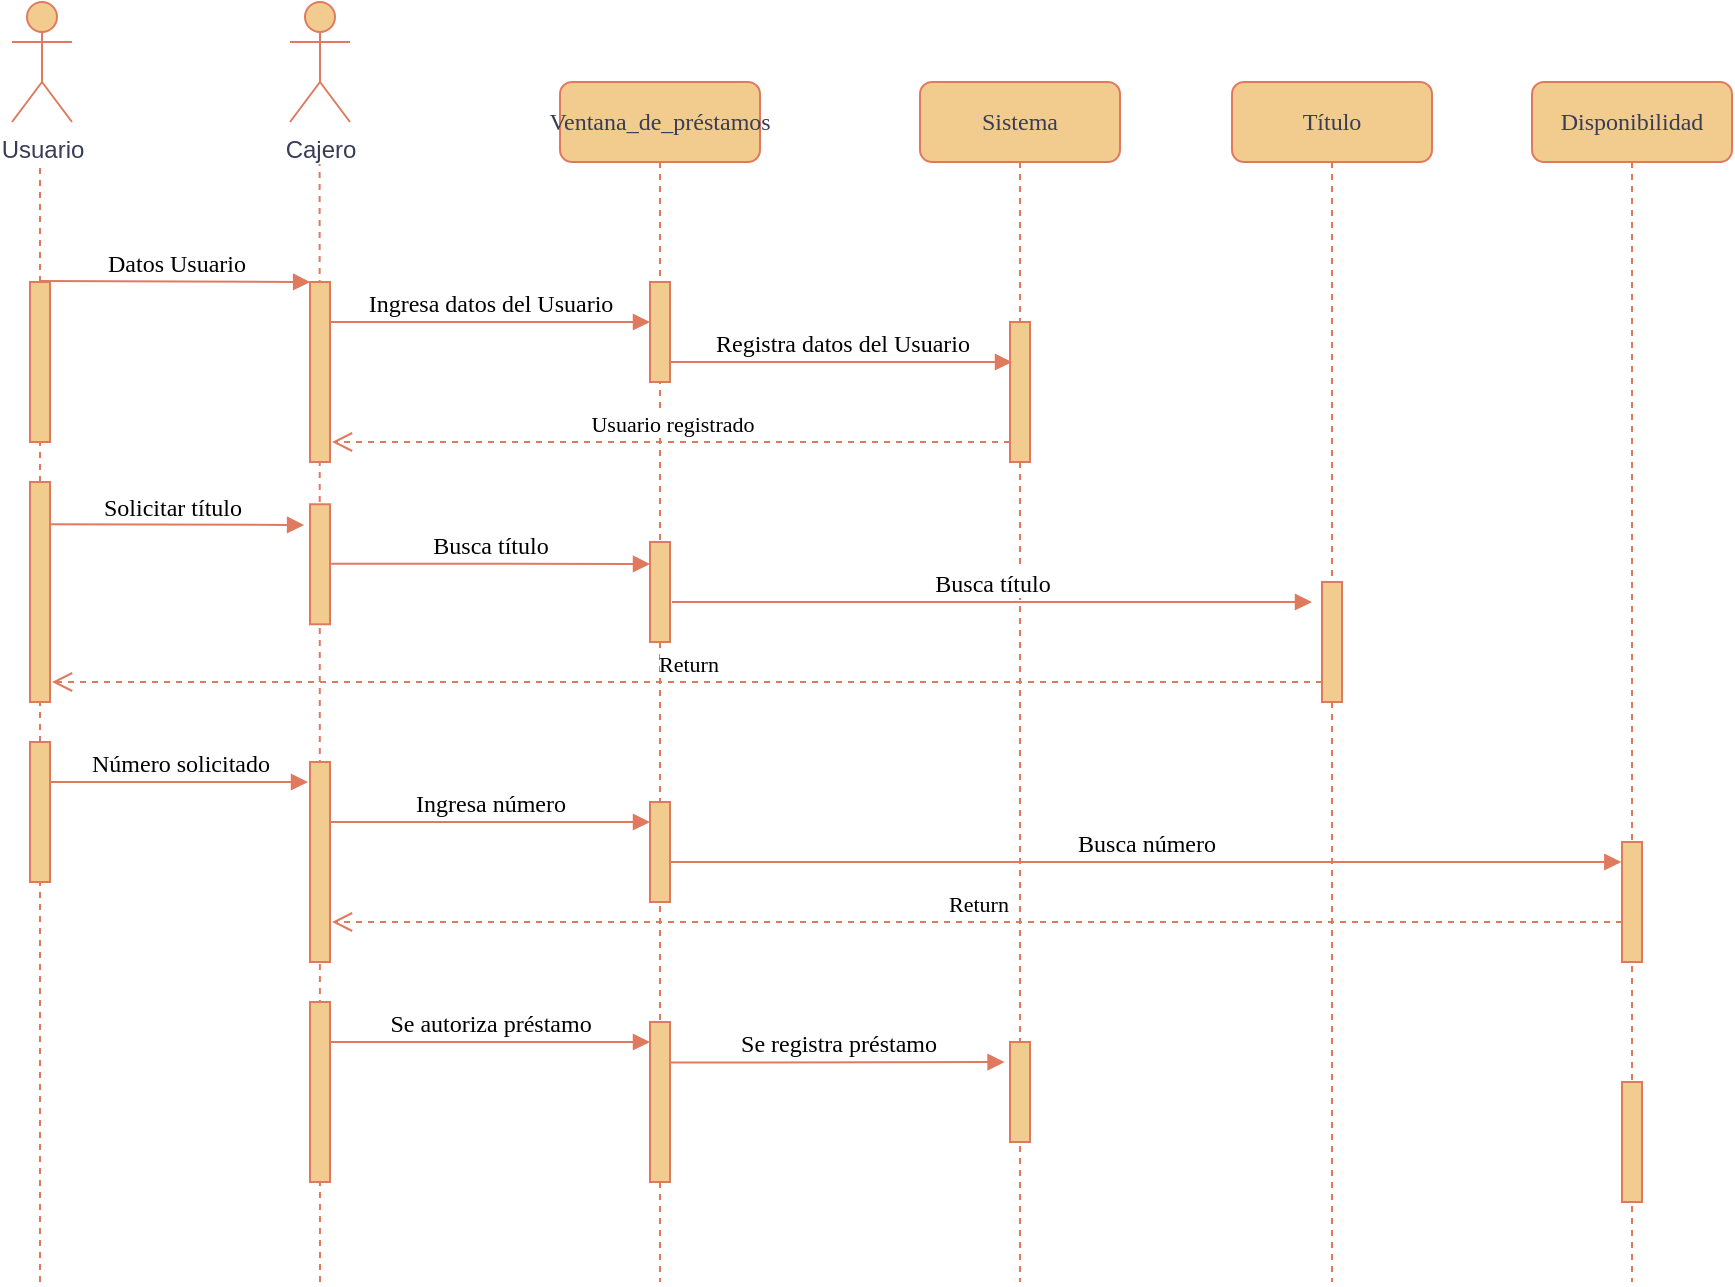 <mxfile version="26.1.0">
  <diagram name="Page-1" id="13e1069c-82ec-6db2-03f1-153e76fe0fe0">
    <mxGraphModel dx="1147" dy="582" grid="1" gridSize="10" guides="1" tooltips="1" connect="1" arrows="1" fold="1" page="1" pageScale="1" pageWidth="1100" pageHeight="850" background="none" math="0" shadow="0">
      <root>
        <mxCell id="0" />
        <mxCell id="1" parent="0" />
        <mxCell id="aNxzwedwmyuNyyBQY9wG-8" value="" style="endArrow=none;dashed=1;html=1;rounded=0;labelBackgroundColor=none;strokeColor=#E07A5F;fontColor=default;" parent="1" source="aNxzwedwmyuNyyBQY9wG-7" edge="1">
          <mxGeometry width="50" height="50" relative="1" as="geometry">
            <mxPoint x="54" y="480.406" as="sourcePoint" />
            <mxPoint x="54" y="119.59" as="targetPoint" />
          </mxGeometry>
        </mxCell>
        <mxCell id="aNxzwedwmyuNyyBQY9wG-2" value="" style="endArrow=none;dashed=1;html=1;rounded=0;labelBackgroundColor=none;strokeColor=#E07A5F;fontColor=default;" parent="1" edge="1">
          <mxGeometry width="50" height="50" relative="1" as="geometry">
            <mxPoint x="194" y="680" as="sourcePoint" />
            <mxPoint x="193.8" y="120" as="targetPoint" />
          </mxGeometry>
        </mxCell>
        <mxCell id="7baba1c4bc27f4b0-2" value="Ventana_de_préstamos" style="shape=umlLifeline;perimeter=lifelinePerimeter;whiteSpace=wrap;html=1;container=1;collapsible=0;recursiveResize=0;outlineConnect=0;rounded=1;shadow=0;comic=0;labelBackgroundColor=none;strokeWidth=1;fontFamily=Verdana;fontSize=12;align=center;fillColor=#F2CC8F;strokeColor=#E07A5F;fontColor=#393C56;" parent="1" vertex="1">
          <mxGeometry x="314" y="80" width="100" height="600" as="geometry" />
        </mxCell>
        <mxCell id="7baba1c4bc27f4b0-10" value="" style="html=1;points=[];perimeter=orthogonalPerimeter;rounded=0;shadow=0;comic=0;labelBackgroundColor=none;strokeWidth=1;fontFamily=Verdana;fontSize=12;align=center;fillColor=#F2CC8F;strokeColor=#E07A5F;fontColor=#393C56;" parent="7baba1c4bc27f4b0-2" vertex="1">
          <mxGeometry x="45" y="100" width="10" height="50" as="geometry" />
        </mxCell>
        <mxCell id="aNxzwedwmyuNyyBQY9wG-16" value="" style="html=1;points=[];perimeter=orthogonalPerimeter;rounded=0;shadow=0;comic=0;labelBackgroundColor=none;strokeWidth=1;fontFamily=Verdana;fontSize=12;align=center;fillColor=#F2CC8F;strokeColor=#E07A5F;fontColor=#393C56;" parent="7baba1c4bc27f4b0-2" vertex="1">
          <mxGeometry x="45" y="230" width="10" height="50" as="geometry" />
        </mxCell>
        <mxCell id="jOt09YjKfSBU77PWWCHC-18" value="" style="html=1;points=[];perimeter=orthogonalPerimeter;rounded=0;shadow=0;comic=0;labelBackgroundColor=none;strokeWidth=1;fontFamily=Verdana;fontSize=12;align=center;fillColor=#F2CC8F;strokeColor=#E07A5F;fontColor=#393C56;" vertex="1" parent="7baba1c4bc27f4b0-2">
          <mxGeometry x="45" y="360" width="10" height="50" as="geometry" />
        </mxCell>
        <mxCell id="jOt09YjKfSBU77PWWCHC-20" value="Busca número" style="html=1;verticalAlign=bottom;endArrow=block;labelBackgroundColor=none;fontFamily=Verdana;fontSize=12;edgeStyle=elbowEdgeStyle;elbow=vertical;entryX=-0.033;entryY=0.161;entryDx=0;entryDy=0;entryPerimeter=0;strokeColor=#E07A5F;fontColor=default;" edge="1" parent="7baba1c4bc27f4b0-2" target="jOt09YjKfSBU77PWWCHC-16">
          <mxGeometry relative="1" as="geometry">
            <mxPoint x="55" y="390" as="sourcePoint" />
            <mxPoint x="516" y="390" as="targetPoint" />
            <Array as="points" />
          </mxGeometry>
        </mxCell>
        <mxCell id="jOt09YjKfSBU77PWWCHC-26" value="" style="html=1;points=[];perimeter=orthogonalPerimeter;rounded=0;shadow=0;comic=0;labelBackgroundColor=none;strokeWidth=1;fontFamily=Verdana;fontSize=12;align=center;fillColor=#F2CC8F;strokeColor=#E07A5F;fontColor=#393C56;" vertex="1" parent="7baba1c4bc27f4b0-2">
          <mxGeometry x="45" y="470" width="10" height="80" as="geometry" />
        </mxCell>
        <mxCell id="jOt09YjKfSBU77PWWCHC-28" value="Se registra préstamo" style="html=1;verticalAlign=bottom;endArrow=block;labelBackgroundColor=none;fontFamily=Verdana;fontSize=12;edgeStyle=elbowEdgeStyle;elbow=vertical;entryX=-0.172;entryY=0.204;entryDx=0;entryDy=0;entryPerimeter=0;strokeColor=#E07A5F;fontColor=default;" edge="1" parent="7baba1c4bc27f4b0-2">
          <mxGeometry relative="1" as="geometry">
            <mxPoint x="55" y="490.28" as="sourcePoint" />
            <mxPoint x="222.28" y="490.2" as="targetPoint" />
            <Array as="points" />
          </mxGeometry>
        </mxCell>
        <mxCell id="7baba1c4bc27f4b0-3" value="Sistema" style="shape=umlLifeline;perimeter=lifelinePerimeter;whiteSpace=wrap;html=1;container=1;collapsible=0;recursiveResize=0;outlineConnect=0;rounded=1;shadow=0;comic=0;labelBackgroundColor=none;strokeWidth=1;fontFamily=Verdana;fontSize=12;align=center;fillColor=#F2CC8F;strokeColor=#E07A5F;fontColor=#393C56;" parent="1" vertex="1">
          <mxGeometry x="494" y="80" width="100" height="600" as="geometry" />
        </mxCell>
        <mxCell id="7baba1c4bc27f4b0-13" value="" style="html=1;points=[];perimeter=orthogonalPerimeter;rounded=0;shadow=0;comic=0;labelBackgroundColor=none;strokeWidth=1;fontFamily=Verdana;fontSize=12;align=center;fillColor=#F2CC8F;strokeColor=#E07A5F;fontColor=#393C56;" parent="7baba1c4bc27f4b0-3" vertex="1">
          <mxGeometry x="45" y="120" width="10" height="70" as="geometry" />
        </mxCell>
        <mxCell id="jOt09YjKfSBU77PWWCHC-8" value="&lt;span style=&quot;background-color: light-dark(#ffffff, var(--ge-dark-color, #121212));&quot;&gt;Busca título&lt;/span&gt;" style="html=1;verticalAlign=bottom;endArrow=block;labelBackgroundColor=none;fontFamily=Verdana;fontSize=12;edgeStyle=elbowEdgeStyle;elbow=vertical;strokeColor=#E07A5F;fontColor=default;" edge="1" parent="7baba1c4bc27f4b0-3">
          <mxGeometry relative="1" as="geometry">
            <mxPoint x="-124" y="260.0" as="sourcePoint" />
            <mxPoint x="196" y="260" as="targetPoint" />
          </mxGeometry>
        </mxCell>
        <mxCell id="jOt09YjKfSBU77PWWCHC-21" value="&lt;span style=&quot;background-color: light-dark(#ffffff, var(--ge-dark-color, #121212));&quot;&gt;&lt;font style=&quot;font-size: 11px;&quot;&gt;Return&lt;/font&gt;&lt;/span&gt;" style="html=1;verticalAlign=bottom;endArrow=open;dashed=1;endSize=8;labelBackgroundColor=none;fontFamily=Verdana;fontSize=12;edgeStyle=elbowEdgeStyle;elbow=vertical;strokeColor=#E07A5F;fontColor=default;" edge="1" parent="7baba1c4bc27f4b0-3">
          <mxGeometry x="-0.002" relative="1" as="geometry">
            <mxPoint x="-294" y="420" as="targetPoint" />
            <Array as="points">
              <mxPoint x="-264" y="420" />
            </Array>
            <mxPoint x="351" y="420" as="sourcePoint" />
            <mxPoint as="offset" />
          </mxGeometry>
        </mxCell>
        <mxCell id="jOt09YjKfSBU77PWWCHC-27" value="&lt;span style=&quot;color: rgba(0, 0, 0, 0); font-family: monospace; font-size: 0px; text-align: start;&quot;&gt;%3CmxGraphModel%3E%3Croot%3E%3CmxCell%20id%3D%220%22%2F%3E%3CmxCell%20id%3D%221%22%20parent%3D%220%22%2F%3E%3CmxCell%20id%3D%222%22%20value%3D%22Se%20autoriza%20pr%C3%A9stamo%22%20style%3D%22html%3D1%3BverticalAlign%3Dbottom%3BendArrow%3Dblock%3BlabelBackgroundColor%3Dnone%3BfontFamily%3DVerdana%3BfontSize%3D12%3BedgeStyle%3DelbowEdgeStyle%3Belbow%3Dvertical%3B%22%20edge%3D%221%22%20parent%3D%221%22%3E%3CmxGeometry%20relative%3D%221%22%20as%3D%22geometry%22%3E%3CmxPoint%20x%3D%22199%22%20y%3D%22560%22%20as%3D%22sourcePoint%22%2F%3E%3CmxPoint%20x%3D%22359%22%20y%3D%22560%22%20as%3D%22targetPoint%22%2F%3E%3CArray%20as%3D%22points%22%2F%3E%3C%2FmxGeometry%3E%3C%2FmxCell%3E%3C%2Froot%3E%3C%2FmxGraphModel%3E&lt;/span&gt;" style="html=1;points=[];perimeter=orthogonalPerimeter;rounded=0;shadow=0;comic=0;labelBackgroundColor=none;strokeWidth=1;fontFamily=Verdana;fontSize=12;align=center;fillColor=#F2CC8F;strokeColor=#E07A5F;fontColor=#393C56;" vertex="1" parent="7baba1c4bc27f4b0-3">
          <mxGeometry x="45" y="480" width="10" height="50" as="geometry" />
        </mxCell>
        <mxCell id="7baba1c4bc27f4b0-11" value="Ingresa datos del Usuario" style="html=1;verticalAlign=bottom;endArrow=block;entryX=0;entryY=0;labelBackgroundColor=none;fontFamily=Verdana;fontSize=12;edgeStyle=elbowEdgeStyle;elbow=vertical;strokeColor=#E07A5F;fontColor=default;" parent="1" edge="1">
          <mxGeometry relative="1" as="geometry">
            <mxPoint x="199" y="200" as="sourcePoint" />
            <mxPoint x="359" y="200" as="targetPoint" />
          </mxGeometry>
        </mxCell>
        <mxCell id="7baba1c4bc27f4b0-14" value="Registra datos del Usuario" style="html=1;verticalAlign=bottom;endArrow=block;labelBackgroundColor=none;fontFamily=Verdana;fontSize=12;edgeStyle=elbowEdgeStyle;elbow=vertical;strokeColor=#E07A5F;fontColor=default;" parent="1" source="7baba1c4bc27f4b0-10" edge="1">
          <mxGeometry relative="1" as="geometry">
            <mxPoint x="444" y="200" as="sourcePoint" />
            <mxPoint x="540" y="220" as="targetPoint" />
            <Array as="points">
              <mxPoint x="520" y="220" />
            </Array>
          </mxGeometry>
        </mxCell>
        <mxCell id="7baba1c4bc27f4b0-9" value="" style="html=1;points=[];perimeter=orthogonalPerimeter;rounded=0;shadow=0;comic=0;labelBackgroundColor=none;strokeWidth=1;fontFamily=Verdana;fontSize=12;align=center;fillColor=#F2CC8F;strokeColor=#E07A5F;fontColor=#393C56;" parent="1" vertex="1">
          <mxGeometry x="189" y="180" width="10" height="90" as="geometry" />
        </mxCell>
        <mxCell id="aNxzwedwmyuNyyBQY9wG-3" value="&lt;span style=&quot;background-color: light-dark(#ffffff, var(--ge-dark-color, #121212));&quot;&gt;Cajero&lt;/span&gt;" style="shape=umlActor;verticalLabelPosition=bottom;verticalAlign=top;html=1;outlineConnect=0;labelBackgroundColor=none;fillColor=#F2CC8F;strokeColor=#E07A5F;fontColor=#393C56;" parent="1" vertex="1">
          <mxGeometry x="179" y="40" width="30" height="60" as="geometry" />
        </mxCell>
        <mxCell id="aNxzwedwmyuNyyBQY9wG-6" value="&lt;span style=&quot;background-color: light-dark(#ffffff, var(--ge-dark-color, #121212));&quot;&gt;&lt;font style=&quot;font-size: 11px;&quot;&gt;Usuario registrado&lt;/font&gt;&lt;/span&gt;" style="html=1;verticalAlign=bottom;endArrow=open;dashed=1;endSize=8;labelBackgroundColor=none;fontFamily=Verdana;fontSize=12;edgeStyle=elbowEdgeStyle;elbow=vertical;strokeColor=#E07A5F;fontColor=default;" parent="1" source="7baba1c4bc27f4b0-13" edge="1">
          <mxGeometry x="-0.002" relative="1" as="geometry">
            <mxPoint x="200" y="260" as="targetPoint" />
            <Array as="points">
              <mxPoint x="470" y="260" />
            </Array>
            <mxPoint x="524" y="240" as="sourcePoint" />
            <mxPoint as="offset" />
          </mxGeometry>
        </mxCell>
        <mxCell id="aNxzwedwmyuNyyBQY9wG-9" value="&lt;span style=&quot;background-color: light-dark(#ffffff, var(--ge-dark-color, #121212));&quot;&gt;Usuario&lt;/span&gt;" style="shape=umlActor;verticalLabelPosition=bottom;verticalAlign=top;html=1;outlineConnect=0;labelBackgroundColor=none;fillColor=#F2CC8F;strokeColor=#E07A5F;fontColor=#393C56;" parent="1" vertex="1">
          <mxGeometry x="40" y="40" width="30" height="60" as="geometry" />
        </mxCell>
        <mxCell id="aNxzwedwmyuNyyBQY9wG-11" value="Datos Usuario" style="html=1;verticalAlign=bottom;endArrow=block;labelBackgroundColor=none;fontFamily=Verdana;fontSize=12;edgeStyle=elbowEdgeStyle;elbow=vertical;entryX=0.006;entryY=0.001;entryDx=0;entryDy=0;entryPerimeter=0;strokeColor=#E07A5F;fontColor=default;" parent="1" target="7baba1c4bc27f4b0-9" edge="1">
          <mxGeometry relative="1" as="geometry">
            <mxPoint x="54" y="179.52" as="sourcePoint" />
            <mxPoint x="184" y="180" as="targetPoint" />
          </mxGeometry>
        </mxCell>
        <mxCell id="aNxzwedwmyuNyyBQY9wG-12" value="" style="html=1;points=[];perimeter=orthogonalPerimeter;rounded=0;shadow=0;comic=0;labelBackgroundColor=none;strokeWidth=1;fontFamily=Verdana;fontSize=12;align=center;fillColor=#F2CC8F;strokeColor=#E07A5F;fontColor=#393C56;" parent="1" vertex="1">
          <mxGeometry x="189" y="291.14" width="10" height="60" as="geometry" />
        </mxCell>
        <mxCell id="aNxzwedwmyuNyyBQY9wG-13" value="Solicitar título" style="html=1;verticalAlign=bottom;endArrow=block;labelBackgroundColor=none;fontFamily=Verdana;fontSize=12;edgeStyle=elbowEdgeStyle;elbow=vertical;entryX=-0.295;entryY=0.174;entryDx=0;entryDy=0;entryPerimeter=0;strokeColor=#E07A5F;fontColor=default;" parent="1" target="aNxzwedwmyuNyyBQY9wG-12" edge="1">
          <mxGeometry relative="1" as="geometry">
            <mxPoint x="53.94" y="301.14" as="sourcePoint" />
            <mxPoint x="180" y="300" as="targetPoint" />
            <Array as="points" />
          </mxGeometry>
        </mxCell>
        <mxCell id="aNxzwedwmyuNyyBQY9wG-14" value="" style="endArrow=none;dashed=1;html=1;rounded=0;labelBackgroundColor=none;strokeColor=#E07A5F;fontColor=default;" parent="1" target="aNxzwedwmyuNyyBQY9wG-7" edge="1" source="jOt09YjKfSBU77PWWCHC-1">
          <mxGeometry width="50" height="50" relative="1" as="geometry">
            <mxPoint x="54" y="420" as="sourcePoint" />
            <mxPoint x="54" y="119.59" as="targetPoint" />
          </mxGeometry>
        </mxCell>
        <mxCell id="aNxzwedwmyuNyyBQY9wG-7" value="" style="html=1;points=[];perimeter=orthogonalPerimeter;rounded=0;shadow=0;comic=0;labelBackgroundColor=none;strokeWidth=1;fontFamily=Verdana;fontSize=12;align=center;fillColor=#F2CC8F;strokeColor=#E07A5F;fontColor=#393C56;" parent="1" vertex="1">
          <mxGeometry x="49" y="180" width="10" height="80" as="geometry" />
        </mxCell>
        <mxCell id="aNxzwedwmyuNyyBQY9wG-20" value="Busca título" style="html=1;verticalAlign=bottom;endArrow=block;entryX=0;entryY=0;labelBackgroundColor=none;fontFamily=Verdana;fontSize=12;edgeStyle=elbowEdgeStyle;elbow=vertical;strokeColor=#E07A5F;fontColor=default;" parent="1" edge="1">
          <mxGeometry relative="1" as="geometry">
            <mxPoint x="199" y="320.85" as="sourcePoint" />
            <mxPoint x="359" y="320.85" as="targetPoint" />
          </mxGeometry>
        </mxCell>
        <mxCell id="jOt09YjKfSBU77PWWCHC-2" value="" style="endArrow=none;dashed=1;html=1;rounded=0;labelBackgroundColor=none;strokeColor=#E07A5F;fontColor=default;" edge="1" parent="1" source="jOt09YjKfSBU77PWWCHC-10" target="jOt09YjKfSBU77PWWCHC-1">
          <mxGeometry width="50" height="50" relative="1" as="geometry">
            <mxPoint x="54" y="550" as="sourcePoint" />
            <mxPoint x="54" y="210" as="targetPoint" />
          </mxGeometry>
        </mxCell>
        <mxCell id="jOt09YjKfSBU77PWWCHC-1" value="" style="html=1;points=[];perimeter=orthogonalPerimeter;rounded=0;shadow=0;comic=0;labelBackgroundColor=none;strokeWidth=1;fontFamily=Verdana;fontSize=12;align=center;fillColor=#F2CC8F;strokeColor=#E07A5F;fontColor=#393C56;" vertex="1" parent="1">
          <mxGeometry x="49" y="280" width="10" height="110" as="geometry" />
        </mxCell>
        <mxCell id="jOt09YjKfSBU77PWWCHC-3" value="Título" style="shape=umlLifeline;perimeter=lifelinePerimeter;whiteSpace=wrap;html=1;container=1;collapsible=0;recursiveResize=0;outlineConnect=0;rounded=1;shadow=0;comic=0;labelBackgroundColor=none;strokeWidth=1;fontFamily=Verdana;fontSize=12;align=center;fillColor=#F2CC8F;strokeColor=#E07A5F;fontColor=#393C56;" vertex="1" parent="1">
          <mxGeometry x="650" y="80" width="100" height="600" as="geometry" />
        </mxCell>
        <mxCell id="jOt09YjKfSBU77PWWCHC-6" value="" style="html=1;points=[];perimeter=orthogonalPerimeter;rounded=0;shadow=0;comic=0;labelBackgroundColor=none;strokeWidth=1;fontFamily=Verdana;fontSize=12;align=center;fillColor=#F2CC8F;strokeColor=#E07A5F;fontColor=#393C56;" vertex="1" parent="jOt09YjKfSBU77PWWCHC-3">
          <mxGeometry x="45" y="250" width="10" height="60" as="geometry" />
        </mxCell>
        <mxCell id="jOt09YjKfSBU77PWWCHC-9" value="&lt;span style=&quot;background-color: light-dark(#ffffff, var(--ge-dark-color, #121212));&quot;&gt;&lt;font style=&quot;font-size: 11px;&quot;&gt;Return&lt;/font&gt;&lt;/span&gt;" style="html=1;verticalAlign=bottom;endArrow=open;dashed=1;endSize=8;labelBackgroundColor=none;fontFamily=Verdana;fontSize=12;edgeStyle=elbowEdgeStyle;elbow=vertical;strokeColor=#E07A5F;fontColor=default;" edge="1" parent="jOt09YjKfSBU77PWWCHC-3">
          <mxGeometry x="-0.002" relative="1" as="geometry">
            <mxPoint x="-590" y="300" as="targetPoint" />
            <Array as="points">
              <mxPoint x="-24" y="300" />
            </Array>
            <mxPoint x="45" y="300" as="sourcePoint" />
            <mxPoint as="offset" />
          </mxGeometry>
        </mxCell>
        <mxCell id="jOt09YjKfSBU77PWWCHC-11" value="" style="endArrow=none;dashed=1;html=1;rounded=0;labelBackgroundColor=none;strokeColor=#E07A5F;fontColor=default;" edge="1" parent="1" target="jOt09YjKfSBU77PWWCHC-10">
          <mxGeometry width="50" height="50" relative="1" as="geometry">
            <mxPoint x="54" y="680" as="sourcePoint" />
            <mxPoint x="54" y="390" as="targetPoint" />
          </mxGeometry>
        </mxCell>
        <mxCell id="jOt09YjKfSBU77PWWCHC-10" value="" style="html=1;points=[];perimeter=orthogonalPerimeter;rounded=0;shadow=0;comic=0;labelBackgroundColor=none;strokeWidth=1;fontFamily=Verdana;fontSize=12;align=center;fillColor=#F2CC8F;strokeColor=#E07A5F;fontColor=#393C56;" vertex="1" parent="1">
          <mxGeometry x="49" y="410" width="10" height="70" as="geometry" />
        </mxCell>
        <mxCell id="jOt09YjKfSBU77PWWCHC-12" value="" style="html=1;points=[];perimeter=orthogonalPerimeter;rounded=0;shadow=0;comic=0;labelBackgroundColor=none;strokeWidth=1;fontFamily=Verdana;fontSize=12;align=center;fillColor=#F2CC8F;strokeColor=#E07A5F;fontColor=#393C56;" vertex="1" parent="1">
          <mxGeometry x="189" y="420" width="10" height="100" as="geometry" />
        </mxCell>
        <mxCell id="jOt09YjKfSBU77PWWCHC-14" value="Número solicitado" style="html=1;verticalAlign=bottom;endArrow=block;labelBackgroundColor=none;fontFamily=Verdana;fontSize=12;edgeStyle=elbowEdgeStyle;elbow=vertical;entryX=0.006;entryY=-0.019;entryDx=0;entryDy=0;entryPerimeter=0;strokeColor=#E07A5F;fontColor=default;" edge="1" parent="1">
          <mxGeometry relative="1" as="geometry">
            <mxPoint x="59" y="430" as="sourcePoint" />
            <mxPoint x="188.0" y="430" as="targetPoint" />
            <Array as="points" />
          </mxGeometry>
        </mxCell>
        <mxCell id="jOt09YjKfSBU77PWWCHC-15" value="Disponibilidad" style="shape=umlLifeline;perimeter=lifelinePerimeter;whiteSpace=wrap;html=1;container=1;collapsible=0;recursiveResize=0;outlineConnect=0;rounded=1;shadow=0;comic=0;labelBackgroundColor=none;strokeWidth=1;fontFamily=Verdana;fontSize=12;align=center;fillColor=#F2CC8F;strokeColor=#E07A5F;fontColor=#393C56;" vertex="1" parent="1">
          <mxGeometry x="800" y="80" width="100" height="600" as="geometry" />
        </mxCell>
        <mxCell id="jOt09YjKfSBU77PWWCHC-16" value="" style="html=1;points=[];perimeter=orthogonalPerimeter;rounded=0;shadow=0;comic=0;labelBackgroundColor=none;strokeWidth=1;fontFamily=Verdana;fontSize=12;align=center;fillColor=#F2CC8F;strokeColor=#E07A5F;fontColor=#393C56;" vertex="1" parent="jOt09YjKfSBU77PWWCHC-15">
          <mxGeometry x="45" y="380" width="10" height="60" as="geometry" />
        </mxCell>
        <mxCell id="jOt09YjKfSBU77PWWCHC-29" value="" style="html=1;points=[];perimeter=orthogonalPerimeter;rounded=0;shadow=0;comic=0;labelBackgroundColor=none;strokeWidth=1;fontFamily=Verdana;fontSize=12;align=center;fillColor=#F2CC8F;strokeColor=#E07A5F;fontColor=#393C56;" vertex="1" parent="jOt09YjKfSBU77PWWCHC-15">
          <mxGeometry x="45" y="500" width="10" height="60" as="geometry" />
        </mxCell>
        <mxCell id="jOt09YjKfSBU77PWWCHC-19" value="Ingresa número" style="html=1;verticalAlign=bottom;endArrow=block;labelBackgroundColor=none;fontFamily=Verdana;fontSize=12;edgeStyle=elbowEdgeStyle;elbow=vertical;strokeColor=#E07A5F;fontColor=default;" edge="1" parent="1">
          <mxGeometry relative="1" as="geometry">
            <mxPoint x="199" y="450" as="sourcePoint" />
            <mxPoint x="359" y="450" as="targetPoint" />
            <Array as="points" />
          </mxGeometry>
        </mxCell>
        <mxCell id="jOt09YjKfSBU77PWWCHC-23" value="" style="endArrow=none;dashed=1;html=1;rounded=0;labelBackgroundColor=none;strokeColor=#E07A5F;fontColor=default;" edge="1" parent="1" target="jOt09YjKfSBU77PWWCHC-22">
          <mxGeometry width="50" height="50" relative="1" as="geometry">
            <mxPoint x="194" y="620" as="sourcePoint" />
            <mxPoint x="193.8" y="120" as="targetPoint" />
          </mxGeometry>
        </mxCell>
        <mxCell id="jOt09YjKfSBU77PWWCHC-22" value="" style="html=1;points=[];perimeter=orthogonalPerimeter;rounded=0;shadow=0;comic=0;labelBackgroundColor=none;strokeWidth=1;fontFamily=Verdana;fontSize=12;align=center;fillColor=#F2CC8F;strokeColor=#E07A5F;fontColor=#393C56;" vertex="1" parent="1">
          <mxGeometry x="189" y="540" width="10" height="90" as="geometry" />
        </mxCell>
        <mxCell id="jOt09YjKfSBU77PWWCHC-25" value="Se autoriza préstamo" style="html=1;verticalAlign=bottom;endArrow=block;labelBackgroundColor=none;fontFamily=Verdana;fontSize=12;edgeStyle=elbowEdgeStyle;elbow=vertical;strokeColor=#E07A5F;fontColor=default;" edge="1" parent="1">
          <mxGeometry relative="1" as="geometry">
            <mxPoint x="199" y="560" as="sourcePoint" />
            <mxPoint x="359" y="560" as="targetPoint" />
            <Array as="points" />
          </mxGeometry>
        </mxCell>
      </root>
    </mxGraphModel>
  </diagram>
</mxfile>
